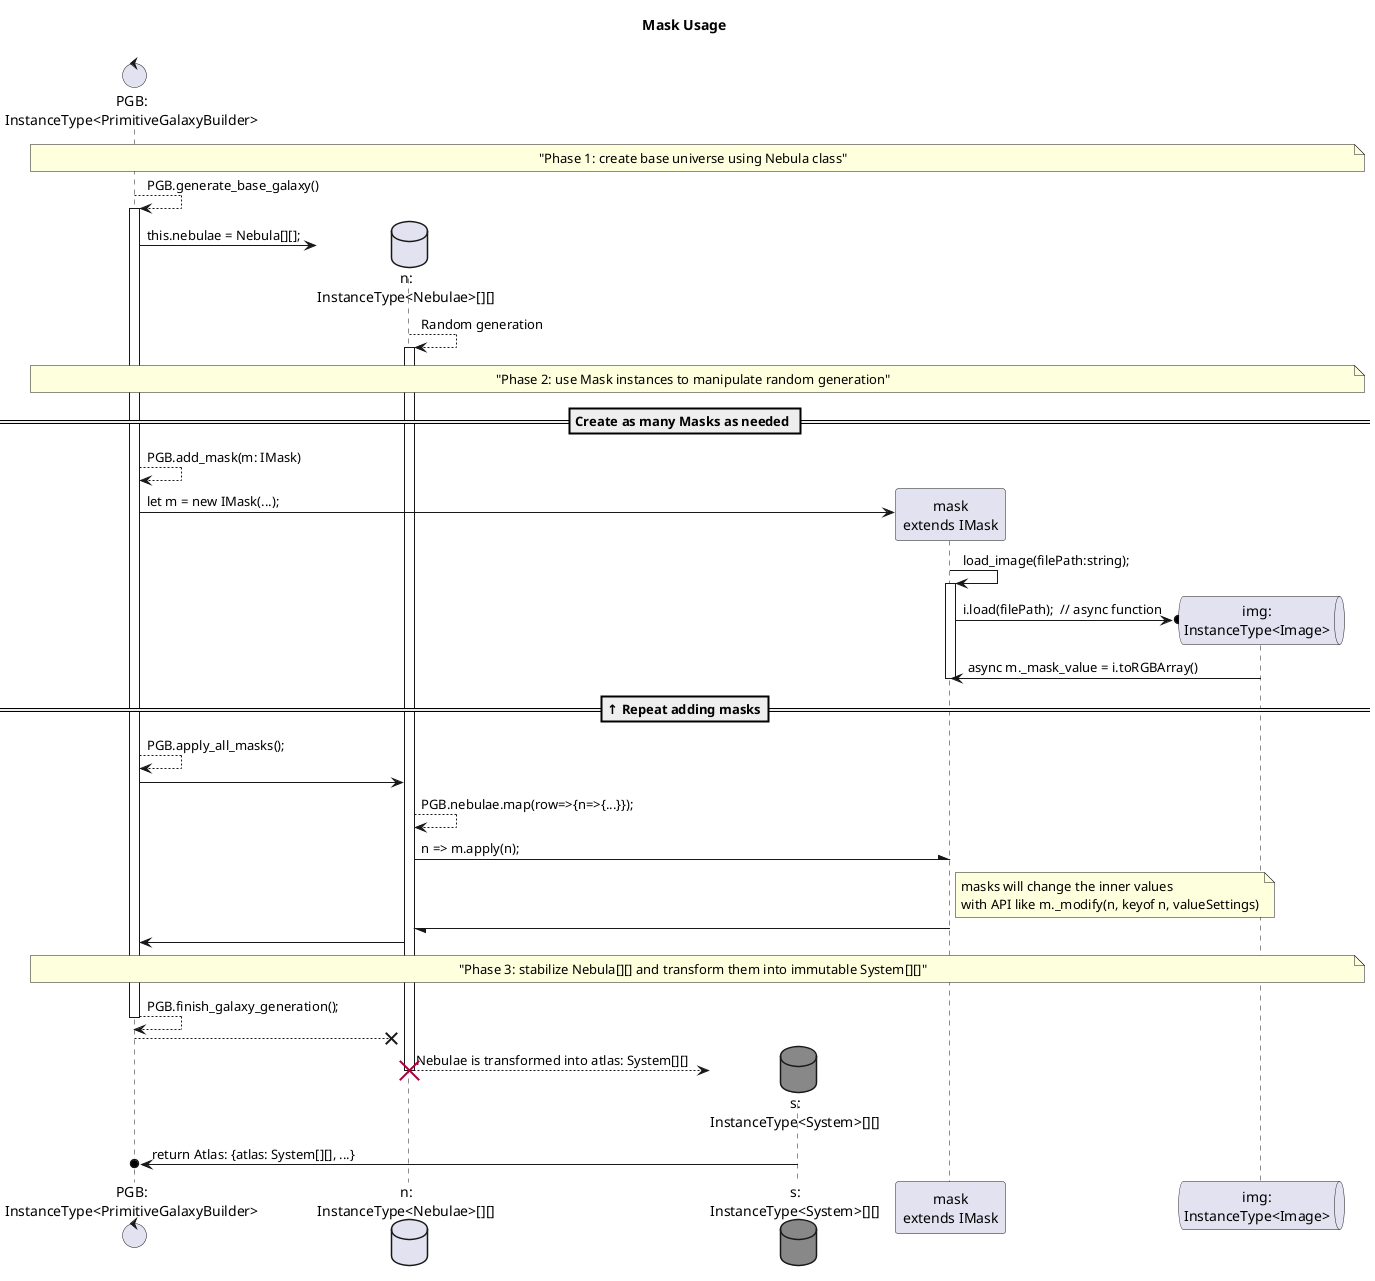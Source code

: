 @startuml
title Mask Usage
hide unlinked
' Participants definitions
control "PGB:\nInstanceType<PrimitiveGalaxyBuilder>" as main
database "n:\nInstanceType<Nebulae>[][]" as n
database "s:\nInstanceType<System>[][]" as s #888888
participant "mask\nextends IMask" as m
queue "img:\nInstanceType<Image>" as i

' Phase 1
note across
"Phase 1: create base universe using Nebula class"
end note

main --> main: PGB.generate_base_galaxy()
activate main
create n
main -> n: this.nebulae = Nebula[][];
n --> n: Random generation
activate n

' Phase 2
note across
"Phase 2: use Mask instances to manipulate random generation"
end note

== Create as many Masks as needed ==
main --> main: PGB.add_mask(m: IMask)
create m
main -> m: let m = new IMask(...);
m -> m: load_image(filePath:string);
activate m
create i
m ->o i: i.load(filePath);  // async function
i -> m: async m._mask_value = i.toRGBArray()
deactivate m
== ↑ Repeat adding masks==

main --> main: PGB.apply_all_masks();
main -> n
n --> n: PGB.nebulae.map(row=>{n=>{...}});
n -\ m: n => m.apply(n);
note right of m
masks will change the inner values
with API like m._modify(n, keyof n, valueSettings)
end note
m -/ n
n -> main

' Phase 3
note across
"Phase 3: stabilize Nebula[][] and transform them into immutable System[][]"
end note

main --> main: PGB.finish_galaxy_generation();
deactivate main
main --x n
create s
n --> s: Nebulae is transformed into atlas: System[][]
destroy n
s ->o main: return Atlas: {atlas: System[][], ...}


@enduml
